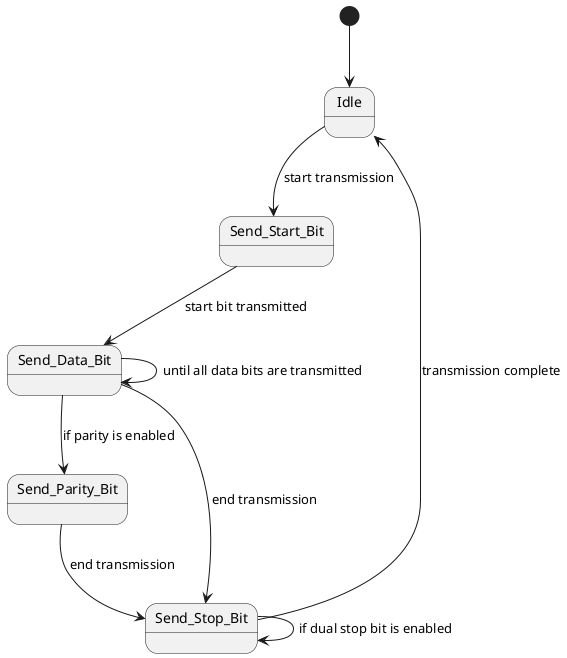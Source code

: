 @startuml

[*]					-->		Idle
Idle				-->		Send_Start_Bit		: start transmission
Send_Start_Bit		-->		Send_Data_Bit		: start bit transmitted
Send_Data_Bit		-->		Send_Data_Bit		: until all data bits are transmitted
Send_Data_Bit		-->		Send_Parity_Bit		: if parity is enabled
Send_Parity_Bit		-->		Send_Stop_Bit		: end transmission
Send_Data_Bit		-->		Send_Stop_Bit		: end transmission
Send_Stop_Bit		-->		Send_Stop_Bit		: if dual stop bit is enabled
Send_Stop_Bit		-->		Idle				: transmission complete

@enduml